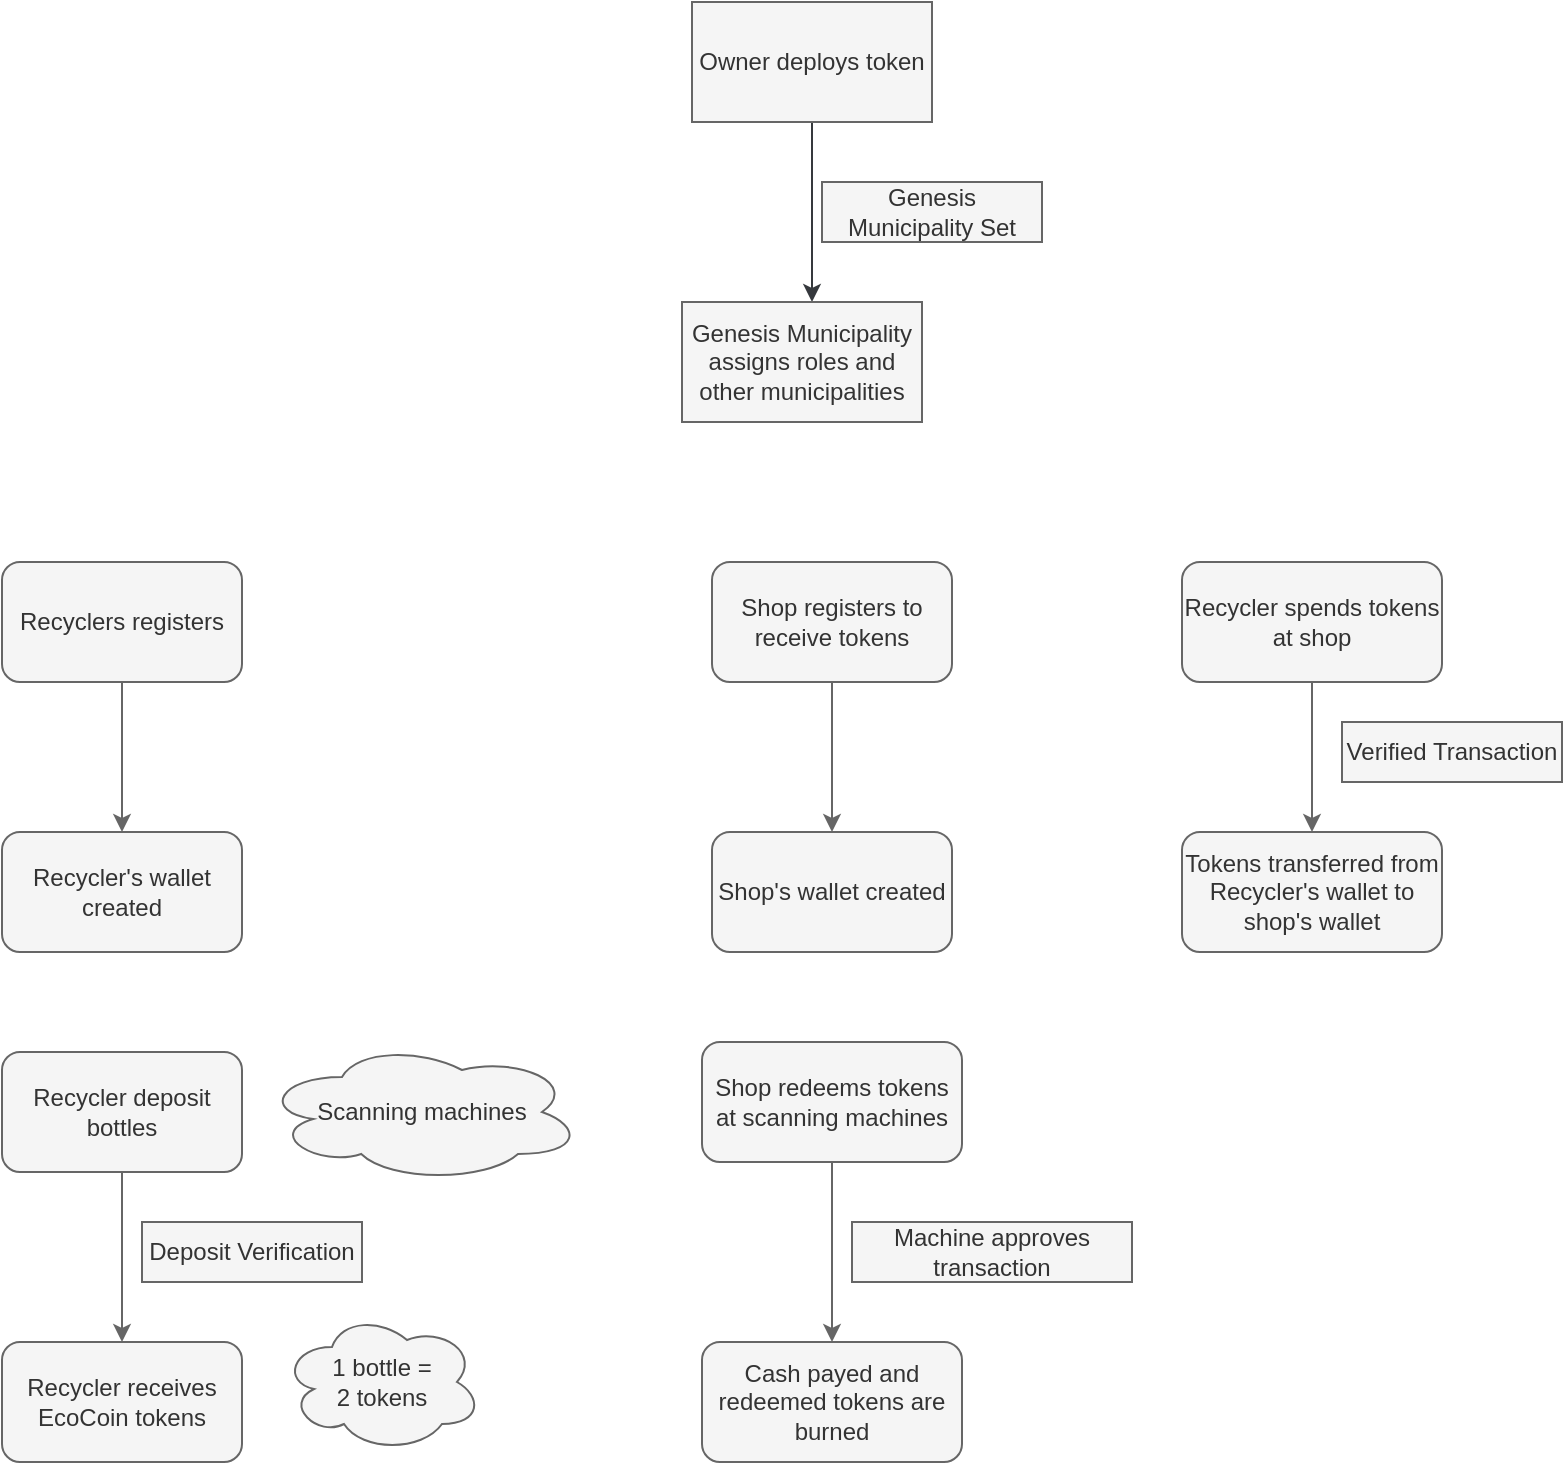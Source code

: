 <mxfile>
    <diagram id="LXXolyaRc9GEFiz_JLzD" name="Page-1">
        <mxGraphModel dx="892" dy="2031" grid="1" gridSize="10" guides="1" tooltips="1" connect="1" arrows="1" fold="1" page="1" pageScale="1" pageWidth="850" pageHeight="1100" background="none" math="0" shadow="0">
            <root>
                <mxCell id="0"/>
                <mxCell id="1" parent="0"/>
                <mxCell id="4" style="edgeStyle=orthogonalEdgeStyle;rounded=0;orthogonalLoop=1;jettySize=auto;html=1;fillColor=#f5f5f5;strokeColor=#666666;" parent="1" source="2" target="3" edge="1">
                    <mxGeometry relative="1" as="geometry"/>
                </mxCell>
                <mxCell id="2" value="Recycler deposit bottles" style="rounded=1;whiteSpace=wrap;html=1;fillColor=#f5f5f5;fontColor=#333333;strokeColor=#666666;" parent="1" vertex="1">
                    <mxGeometry x="50" y="265" width="120" height="60" as="geometry"/>
                </mxCell>
                <mxCell id="3" value="Recycler receives EcoCoin tokens" style="rounded=1;whiteSpace=wrap;html=1;fillColor=#f5f5f5;fontColor=#333333;strokeColor=#666666;" parent="1" vertex="1">
                    <mxGeometry x="50" y="410" width="120" height="60" as="geometry"/>
                </mxCell>
                <mxCell id="9" value="Scanning machines" style="ellipse;shape=cloud;whiteSpace=wrap;html=1;fillColor=#f5f5f5;fontColor=#333333;strokeColor=#666666;" parent="1" vertex="1">
                    <mxGeometry x="180" y="260" width="160" height="70" as="geometry"/>
                </mxCell>
                <mxCell id="53" style="edgeStyle=none;html=1;entryX=0.5;entryY=0;entryDx=0;entryDy=0;fillColor=#f5f5f5;strokeColor=#666666;" parent="1" source="11" target="52" edge="1">
                    <mxGeometry relative="1" as="geometry"/>
                </mxCell>
                <mxCell id="11" value="Recycler spends tokens at shop" style="rounded=1;whiteSpace=wrap;html=1;fillColor=#f5f5f5;fontColor=#333333;strokeColor=#666666;" parent="1" vertex="1">
                    <mxGeometry x="640" y="20" width="130" height="60" as="geometry"/>
                </mxCell>
                <mxCell id="61" style="edgeStyle=none;html=1;entryX=0.5;entryY=0;entryDx=0;entryDy=0;fillColor=#f5f5f5;strokeColor=#666666;" parent="1" source="13" target="60" edge="1">
                    <mxGeometry relative="1" as="geometry"/>
                </mxCell>
                <mxCell id="13" value="Shop registers to receive tokens" style="rounded=1;whiteSpace=wrap;html=1;fillColor=#f5f5f5;fontColor=#333333;strokeColor=#666666;" parent="1" vertex="1">
                    <mxGeometry x="405" y="20" width="120" height="60" as="geometry"/>
                </mxCell>
                <mxCell id="34" style="edgeStyle=none;html=1;fillColor=#f5f5f5;strokeColor=#666666;" parent="1" source="22" edge="1">
                    <mxGeometry relative="1" as="geometry">
                        <mxPoint x="465" y="410" as="targetPoint"/>
                    </mxGeometry>
                </mxCell>
                <mxCell id="22" value="Shop redeems tokens at scanning machines" style="whiteSpace=wrap;html=1;rounded=1;fillColor=#f5f5f5;fontColor=#333333;strokeColor=#666666;" parent="1" vertex="1">
                    <mxGeometry x="400" y="260" width="130" height="60" as="geometry"/>
                </mxCell>
                <mxCell id="50" value="1 bottle = &lt;br&gt;2 tokens" style="ellipse;shape=cloud;whiteSpace=wrap;html=1;fillColor=#f5f5f5;fontColor=#333333;strokeColor=#666666;" parent="1" vertex="1">
                    <mxGeometry x="190" y="395" width="100" height="70" as="geometry"/>
                </mxCell>
                <mxCell id="51" value="Deposit Verification" style="text;html=1;strokeColor=#666666;fillColor=#f5f5f5;align=center;verticalAlign=middle;whiteSpace=wrap;rounded=0;fontColor=#333333;" parent="1" vertex="1">
                    <mxGeometry x="120" y="350" width="110" height="30" as="geometry"/>
                </mxCell>
                <mxCell id="52" value="Tokens transferred from Recycler's wallet to shop's wallet" style="whiteSpace=wrap;html=1;rounded=1;fillColor=#f5f5f5;fontColor=#333333;strokeColor=#666666;" parent="1" vertex="1">
                    <mxGeometry x="640" y="155" width="130" height="60" as="geometry"/>
                </mxCell>
                <mxCell id="54" value="Verified Transaction" style="text;html=1;strokeColor=#666666;fillColor=#f5f5f5;align=center;verticalAlign=middle;whiteSpace=wrap;rounded=0;fontColor=#333333;" parent="1" vertex="1">
                    <mxGeometry x="720" y="100" width="110" height="30" as="geometry"/>
                </mxCell>
                <mxCell id="59" value="" style="edgeStyle=none;html=1;fillColor=#f5f5f5;strokeColor=#666666;" parent="1" source="55" target="58" edge="1">
                    <mxGeometry relative="1" as="geometry"/>
                </mxCell>
                <mxCell id="55" value="Recyclers registers" style="rounded=1;whiteSpace=wrap;html=1;fillColor=#f5f5f5;fontColor=#333333;strokeColor=#666666;" parent="1" vertex="1">
                    <mxGeometry x="50" y="20" width="120" height="60" as="geometry"/>
                </mxCell>
                <mxCell id="58" value="Recycler's wallet created" style="whiteSpace=wrap;html=1;rounded=1;fillColor=#f5f5f5;fontColor=#333333;strokeColor=#666666;" parent="1" vertex="1">
                    <mxGeometry x="50" y="155" width="120" height="60" as="geometry"/>
                </mxCell>
                <mxCell id="60" value="Shop's wallet created" style="whiteSpace=wrap;html=1;rounded=1;fillColor=#f5f5f5;fontColor=#333333;strokeColor=#666666;" parent="1" vertex="1">
                    <mxGeometry x="405" y="155" width="120" height="60" as="geometry"/>
                </mxCell>
                <mxCell id="62" value="Machine approves transaction" style="text;html=1;strokeColor=#666666;fillColor=#f5f5f5;align=center;verticalAlign=middle;whiteSpace=wrap;rounded=0;fontColor=#333333;" parent="1" vertex="1">
                    <mxGeometry x="475" y="350" width="140" height="30" as="geometry"/>
                </mxCell>
                <mxCell id="63" value="Cash payed and redeemed tokens are burned" style="whiteSpace=wrap;html=1;rounded=1;fillColor=#f5f5f5;fontColor=#333333;strokeColor=#666666;" parent="1" vertex="1">
                    <mxGeometry x="400" y="410" width="130" height="60" as="geometry"/>
                </mxCell>
                <mxCell id="65" style="edgeStyle=none;html=1;fillColor=#f9f7ed;strokeColor=#36393d;" parent="1" source="64" edge="1">
                    <mxGeometry relative="1" as="geometry">
                        <mxPoint x="455" y="-110" as="targetPoint"/>
                    </mxGeometry>
                </mxCell>
                <mxCell id="64" value="Owner deploys token" style="rounded=0;whiteSpace=wrap;html=1;fillColor=#f5f5f5;fontColor=#333333;strokeColor=#666666;" parent="1" vertex="1">
                    <mxGeometry x="395" y="-260" width="120" height="60" as="geometry"/>
                </mxCell>
                <mxCell id="66" value="Genesis Municipality Set" style="text;html=1;strokeColor=#666666;fillColor=#f5f5f5;align=center;verticalAlign=middle;whiteSpace=wrap;rounded=0;fontColor=#333333;" parent="1" vertex="1">
                    <mxGeometry x="460" y="-170" width="110" height="30" as="geometry"/>
                </mxCell>
                <mxCell id="67" value="Genesis Municipality assigns roles and other municipalities" style="rounded=0;whiteSpace=wrap;html=1;fillColor=#f5f5f5;fontColor=#333333;strokeColor=#666666;" parent="1" vertex="1">
                    <mxGeometry x="390" y="-110" width="120" height="60" as="geometry"/>
                </mxCell>
            </root>
        </mxGraphModel>
    </diagram>
</mxfile>